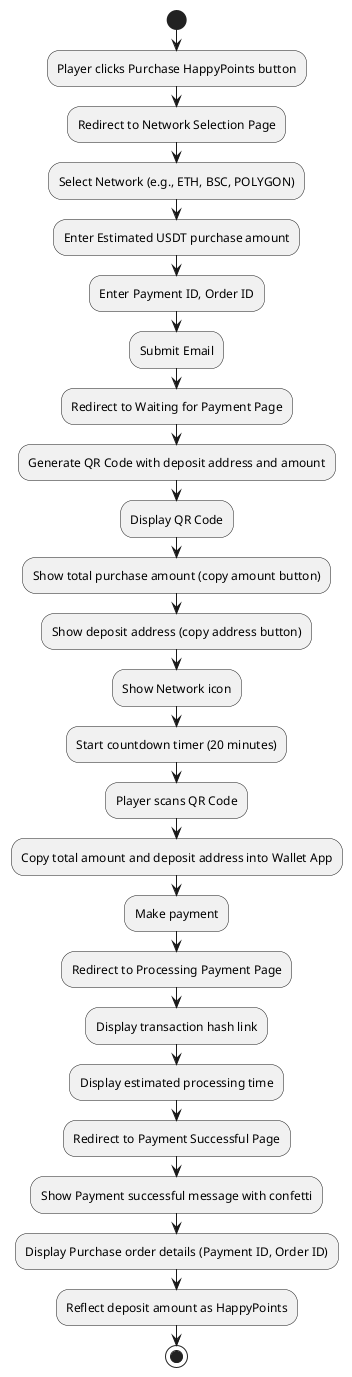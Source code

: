 @startuml
start

:Player clicks Purchase HappyPoints button;
:Redirect to Network Selection Page;

:Select Network (e.g., ETH, BSC, POLYGON);
:Enter Estimated USDT purchase amount;
:Enter Payment ID, Order ID;
:Submit Email;
:Redirect to Waiting for Payment Page;

:Generate QR Code with deposit address and amount;
:Display QR Code;
:Show total purchase amount (copy amount button);
:Show deposit address (copy address button);
:Show Network icon;
:Start countdown timer (20 minutes);

:Player scans QR Code;
:Copy total amount and deposit address into Wallet App;
:Make payment;
:Redirect to Processing Payment Page;

:Display transaction hash link;
:Display estimated processing time;

:Redirect to Payment Successful Page;
:Show Payment successful message with confetti;
:Display Purchase order details (Payment ID, Order ID);
:Reflect deposit amount as HappyPoints;

stop
@enduml
